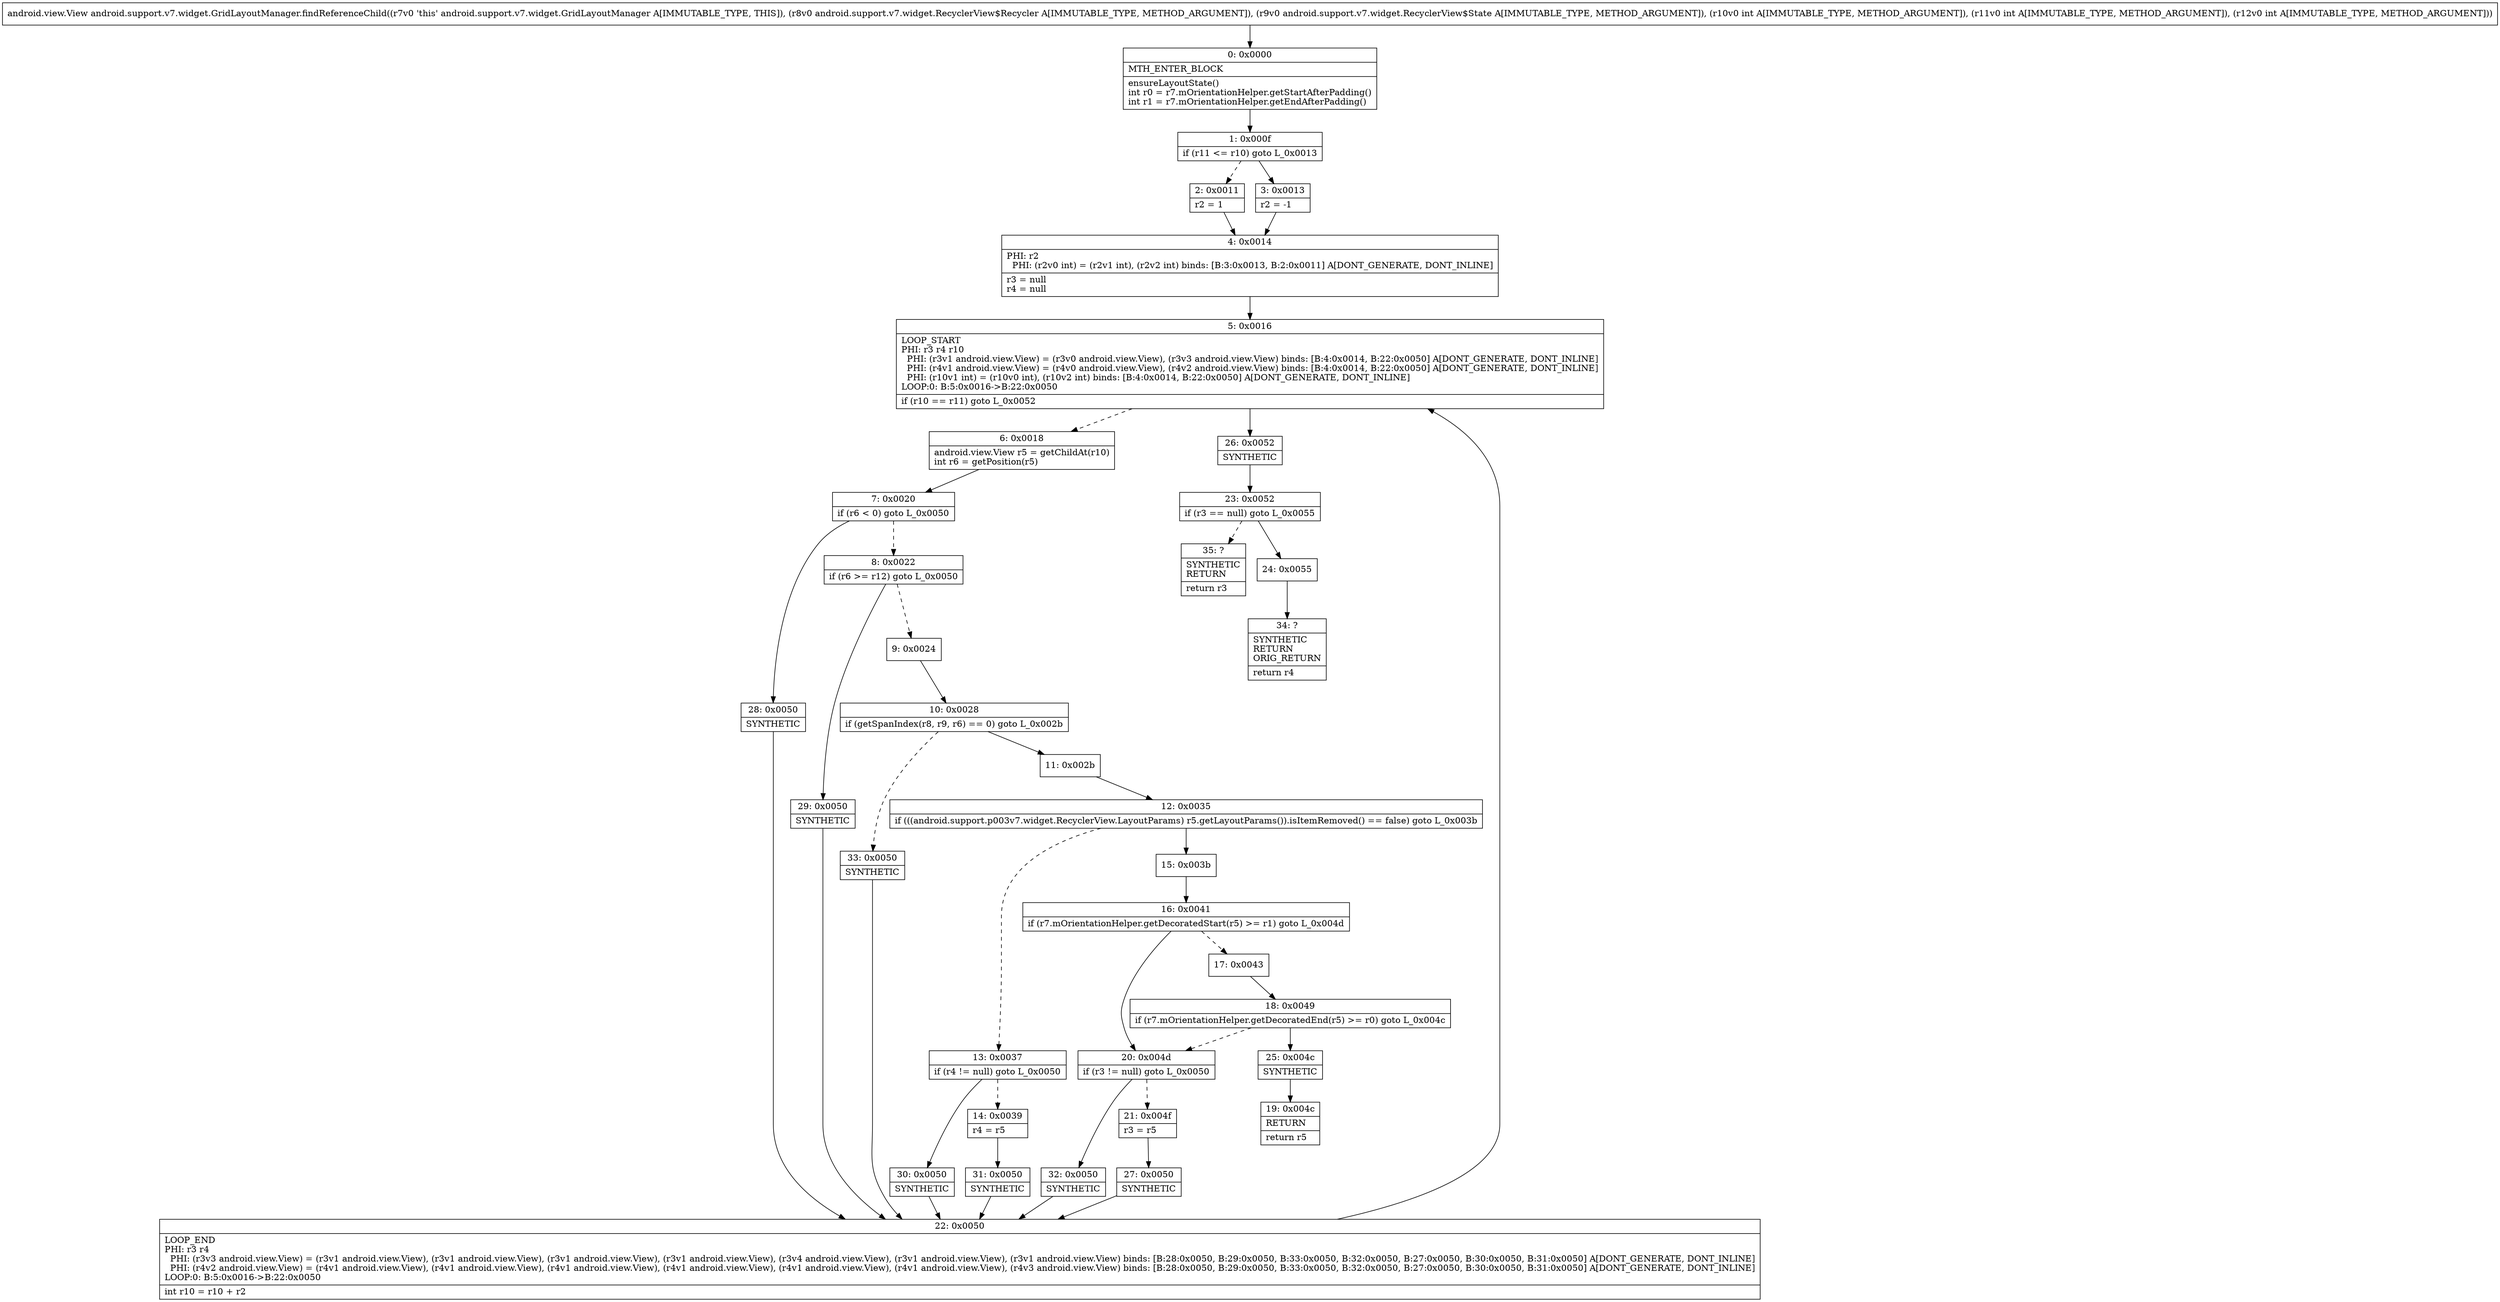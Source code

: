 digraph "CFG forandroid.support.v7.widget.GridLayoutManager.findReferenceChild(Landroid\/support\/v7\/widget\/RecyclerView$Recycler;Landroid\/support\/v7\/widget\/RecyclerView$State;III)Landroid\/view\/View;" {
Node_0 [shape=record,label="{0\:\ 0x0000|MTH_ENTER_BLOCK\l|ensureLayoutState()\lint r0 = r7.mOrientationHelper.getStartAfterPadding()\lint r1 = r7.mOrientationHelper.getEndAfterPadding()\l}"];
Node_1 [shape=record,label="{1\:\ 0x000f|if (r11 \<= r10) goto L_0x0013\l}"];
Node_2 [shape=record,label="{2\:\ 0x0011|r2 = 1\l}"];
Node_3 [shape=record,label="{3\:\ 0x0013|r2 = \-1\l}"];
Node_4 [shape=record,label="{4\:\ 0x0014|PHI: r2 \l  PHI: (r2v0 int) = (r2v1 int), (r2v2 int) binds: [B:3:0x0013, B:2:0x0011] A[DONT_GENERATE, DONT_INLINE]\l|r3 = null\lr4 = null\l}"];
Node_5 [shape=record,label="{5\:\ 0x0016|LOOP_START\lPHI: r3 r4 r10 \l  PHI: (r3v1 android.view.View) = (r3v0 android.view.View), (r3v3 android.view.View) binds: [B:4:0x0014, B:22:0x0050] A[DONT_GENERATE, DONT_INLINE]\l  PHI: (r4v1 android.view.View) = (r4v0 android.view.View), (r4v2 android.view.View) binds: [B:4:0x0014, B:22:0x0050] A[DONT_GENERATE, DONT_INLINE]\l  PHI: (r10v1 int) = (r10v0 int), (r10v2 int) binds: [B:4:0x0014, B:22:0x0050] A[DONT_GENERATE, DONT_INLINE]\lLOOP:0: B:5:0x0016\-\>B:22:0x0050\l|if (r10 == r11) goto L_0x0052\l}"];
Node_6 [shape=record,label="{6\:\ 0x0018|android.view.View r5 = getChildAt(r10)\lint r6 = getPosition(r5)\l}"];
Node_7 [shape=record,label="{7\:\ 0x0020|if (r6 \< 0) goto L_0x0050\l}"];
Node_8 [shape=record,label="{8\:\ 0x0022|if (r6 \>= r12) goto L_0x0050\l}"];
Node_9 [shape=record,label="{9\:\ 0x0024}"];
Node_10 [shape=record,label="{10\:\ 0x0028|if (getSpanIndex(r8, r9, r6) == 0) goto L_0x002b\l}"];
Node_11 [shape=record,label="{11\:\ 0x002b}"];
Node_12 [shape=record,label="{12\:\ 0x0035|if (((android.support.p003v7.widget.RecyclerView.LayoutParams) r5.getLayoutParams()).isItemRemoved() == false) goto L_0x003b\l}"];
Node_13 [shape=record,label="{13\:\ 0x0037|if (r4 != null) goto L_0x0050\l}"];
Node_14 [shape=record,label="{14\:\ 0x0039|r4 = r5\l}"];
Node_15 [shape=record,label="{15\:\ 0x003b}"];
Node_16 [shape=record,label="{16\:\ 0x0041|if (r7.mOrientationHelper.getDecoratedStart(r5) \>= r1) goto L_0x004d\l}"];
Node_17 [shape=record,label="{17\:\ 0x0043}"];
Node_18 [shape=record,label="{18\:\ 0x0049|if (r7.mOrientationHelper.getDecoratedEnd(r5) \>= r0) goto L_0x004c\l}"];
Node_19 [shape=record,label="{19\:\ 0x004c|RETURN\l|return r5\l}"];
Node_20 [shape=record,label="{20\:\ 0x004d|if (r3 != null) goto L_0x0050\l}"];
Node_21 [shape=record,label="{21\:\ 0x004f|r3 = r5\l}"];
Node_22 [shape=record,label="{22\:\ 0x0050|LOOP_END\lPHI: r3 r4 \l  PHI: (r3v3 android.view.View) = (r3v1 android.view.View), (r3v1 android.view.View), (r3v1 android.view.View), (r3v1 android.view.View), (r3v4 android.view.View), (r3v1 android.view.View), (r3v1 android.view.View) binds: [B:28:0x0050, B:29:0x0050, B:33:0x0050, B:32:0x0050, B:27:0x0050, B:30:0x0050, B:31:0x0050] A[DONT_GENERATE, DONT_INLINE]\l  PHI: (r4v2 android.view.View) = (r4v1 android.view.View), (r4v1 android.view.View), (r4v1 android.view.View), (r4v1 android.view.View), (r4v1 android.view.View), (r4v1 android.view.View), (r4v3 android.view.View) binds: [B:28:0x0050, B:29:0x0050, B:33:0x0050, B:32:0x0050, B:27:0x0050, B:30:0x0050, B:31:0x0050] A[DONT_GENERATE, DONT_INLINE]\lLOOP:0: B:5:0x0016\-\>B:22:0x0050\l|int r10 = r10 + r2\l}"];
Node_23 [shape=record,label="{23\:\ 0x0052|if (r3 == null) goto L_0x0055\l}"];
Node_24 [shape=record,label="{24\:\ 0x0055}"];
Node_25 [shape=record,label="{25\:\ 0x004c|SYNTHETIC\l}"];
Node_26 [shape=record,label="{26\:\ 0x0052|SYNTHETIC\l}"];
Node_27 [shape=record,label="{27\:\ 0x0050|SYNTHETIC\l}"];
Node_28 [shape=record,label="{28\:\ 0x0050|SYNTHETIC\l}"];
Node_29 [shape=record,label="{29\:\ 0x0050|SYNTHETIC\l}"];
Node_30 [shape=record,label="{30\:\ 0x0050|SYNTHETIC\l}"];
Node_31 [shape=record,label="{31\:\ 0x0050|SYNTHETIC\l}"];
Node_32 [shape=record,label="{32\:\ 0x0050|SYNTHETIC\l}"];
Node_33 [shape=record,label="{33\:\ 0x0050|SYNTHETIC\l}"];
Node_34 [shape=record,label="{34\:\ ?|SYNTHETIC\lRETURN\lORIG_RETURN\l|return r4\l}"];
Node_35 [shape=record,label="{35\:\ ?|SYNTHETIC\lRETURN\l|return r3\l}"];
MethodNode[shape=record,label="{android.view.View android.support.v7.widget.GridLayoutManager.findReferenceChild((r7v0 'this' android.support.v7.widget.GridLayoutManager A[IMMUTABLE_TYPE, THIS]), (r8v0 android.support.v7.widget.RecyclerView$Recycler A[IMMUTABLE_TYPE, METHOD_ARGUMENT]), (r9v0 android.support.v7.widget.RecyclerView$State A[IMMUTABLE_TYPE, METHOD_ARGUMENT]), (r10v0 int A[IMMUTABLE_TYPE, METHOD_ARGUMENT]), (r11v0 int A[IMMUTABLE_TYPE, METHOD_ARGUMENT]), (r12v0 int A[IMMUTABLE_TYPE, METHOD_ARGUMENT])) }"];
MethodNode -> Node_0;
Node_0 -> Node_1;
Node_1 -> Node_2[style=dashed];
Node_1 -> Node_3;
Node_2 -> Node_4;
Node_3 -> Node_4;
Node_4 -> Node_5;
Node_5 -> Node_6[style=dashed];
Node_5 -> Node_26;
Node_6 -> Node_7;
Node_7 -> Node_8[style=dashed];
Node_7 -> Node_28;
Node_8 -> Node_9[style=dashed];
Node_8 -> Node_29;
Node_9 -> Node_10;
Node_10 -> Node_11;
Node_10 -> Node_33[style=dashed];
Node_11 -> Node_12;
Node_12 -> Node_13[style=dashed];
Node_12 -> Node_15;
Node_13 -> Node_14[style=dashed];
Node_13 -> Node_30;
Node_14 -> Node_31;
Node_15 -> Node_16;
Node_16 -> Node_17[style=dashed];
Node_16 -> Node_20;
Node_17 -> Node_18;
Node_18 -> Node_20[style=dashed];
Node_18 -> Node_25;
Node_20 -> Node_21[style=dashed];
Node_20 -> Node_32;
Node_21 -> Node_27;
Node_22 -> Node_5;
Node_23 -> Node_24;
Node_23 -> Node_35[style=dashed];
Node_24 -> Node_34;
Node_25 -> Node_19;
Node_26 -> Node_23;
Node_27 -> Node_22;
Node_28 -> Node_22;
Node_29 -> Node_22;
Node_30 -> Node_22;
Node_31 -> Node_22;
Node_32 -> Node_22;
Node_33 -> Node_22;
}

